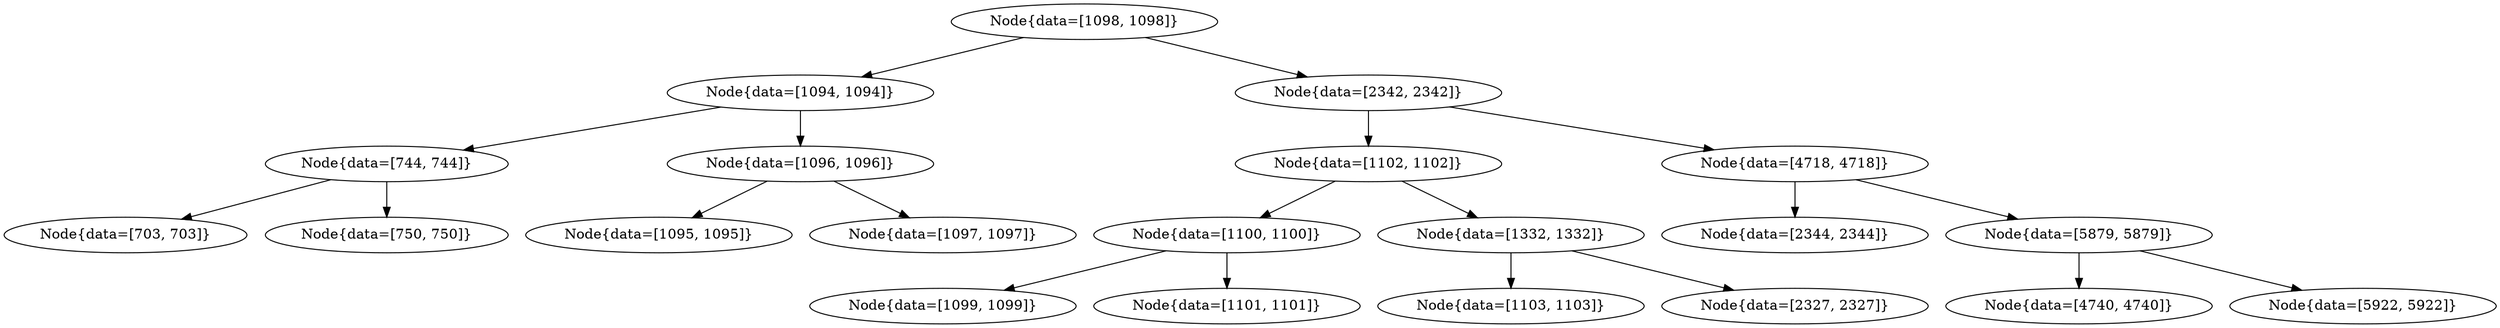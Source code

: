 digraph G{
2002909127 [label="Node{data=[1098, 1098]}"]
2002909127 -> 1392752378
1392752378 [label="Node{data=[1094, 1094]}"]
1392752378 -> 2085616706
2085616706 [label="Node{data=[744, 744]}"]
2085616706 -> 1178187528
1178187528 [label="Node{data=[703, 703]}"]
2085616706 -> 1050591175
1050591175 [label="Node{data=[750, 750]}"]
1392752378 -> 1885633160
1885633160 [label="Node{data=[1096, 1096]}"]
1885633160 -> 1934239018
1934239018 [label="Node{data=[1095, 1095]}"]
1885633160 -> 2025872828
2025872828 [label="Node{data=[1097, 1097]}"]
2002909127 -> 871085540
871085540 [label="Node{data=[2342, 2342]}"]
871085540 -> 1619540267
1619540267 [label="Node{data=[1102, 1102]}"]
1619540267 -> 1120482149
1120482149 [label="Node{data=[1100, 1100]}"]
1120482149 -> 949926717
949926717 [label="Node{data=[1099, 1099]}"]
1120482149 -> 1454669151
1454669151 [label="Node{data=[1101, 1101]}"]
1619540267 -> 2002012099
2002012099 [label="Node{data=[1332, 1332]}"]
2002012099 -> 2089615447
2089615447 [label="Node{data=[1103, 1103]}"]
2002012099 -> 830933928
830933928 [label="Node{data=[2327, 2327]}"]
871085540 -> 1152173634
1152173634 [label="Node{data=[4718, 4718]}"]
1152173634 -> 286518091
286518091 [label="Node{data=[2344, 2344]}"]
1152173634 -> 84467334
84467334 [label="Node{data=[5879, 5879]}"]
84467334 -> 207314884
207314884 [label="Node{data=[4740, 4740]}"]
84467334 -> 778507995
778507995 [label="Node{data=[5922, 5922]}"]
}